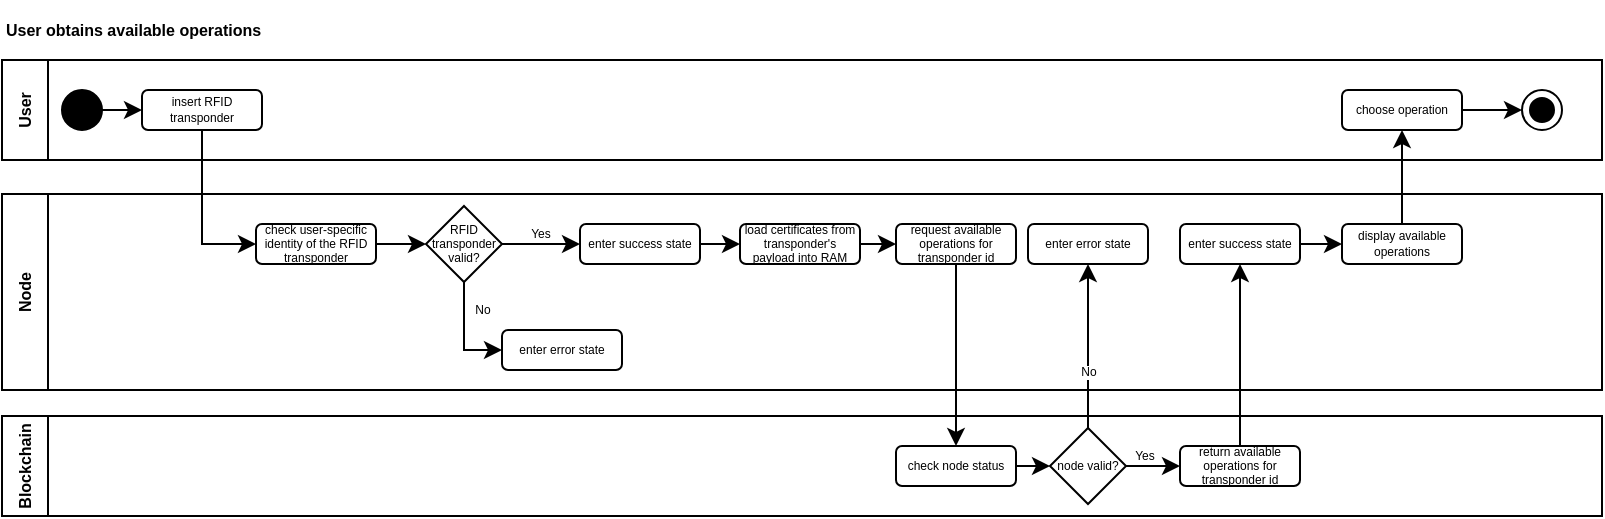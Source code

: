 <mxfile version="20.3.0" type="device"><diagram id="8X983Ffqi7RukWH1i5od" name="Page-1"><mxGraphModel dx="1810" dy="624" grid="1" gridSize="10" guides="1" tooltips="1" connect="1" arrows="1" fold="1" page="1" pageScale="1" pageWidth="827" pageHeight="1169" math="0" shadow="0"><root><mxCell id="0"/><mxCell id="1" parent="0"/><mxCell id="hsBxtO5wb3qLJHRqF10J-2" value="Node" style="swimlane;horizontal=0;fontSize=8;" parent="1" vertex="1"><mxGeometry x="-780" y="165" width="800" height="98" as="geometry"/></mxCell><mxCell id="xO2ZD5MCfN9mtrfg7OKM-12" style="edgeStyle=orthogonalEdgeStyle;rounded=0;orthogonalLoop=1;jettySize=auto;html=1;exitX=1;exitY=0.5;exitDx=0;exitDy=0;entryX=0;entryY=0.5;entryDx=0;entryDy=0;" edge="1" parent="hsBxtO5wb3qLJHRqF10J-2" source="hsBxtO5wb3qLJHRqF10J-6" target="hsBxtO5wb3qLJHRqF10J-16"><mxGeometry relative="1" as="geometry"/></mxCell><mxCell id="hsBxtO5wb3qLJHRqF10J-6" value="check user-specific identity of the RFID transponder" style="rounded=1;whiteSpace=wrap;html=1;fontSize=6;" parent="hsBxtO5wb3qLJHRqF10J-2" vertex="1"><mxGeometry x="127" y="15" width="60" height="20" as="geometry"/></mxCell><mxCell id="hsBxtO5wb3qLJHRqF10J-9" value="enter error state" style="rounded=1;whiteSpace=wrap;html=1;fontSize=6;" parent="hsBxtO5wb3qLJHRqF10J-2" vertex="1"><mxGeometry x="513" y="15" width="60" height="20" as="geometry"/></mxCell><mxCell id="hsBxtO5wb3qLJHRqF10J-10" style="edgeStyle=orthogonalEdgeStyle;rounded=0;orthogonalLoop=1;jettySize=auto;html=1;exitX=1;exitY=0.5;exitDx=0;exitDy=0;entryX=0;entryY=0.5;entryDx=0;entryDy=0;fontSize=6;fontColor=#000000;" parent="hsBxtO5wb3qLJHRqF10J-2" source="hsBxtO5wb3qLJHRqF10J-11" target="hsBxtO5wb3qLJHRqF10J-17" edge="1"><mxGeometry relative="1" as="geometry"/></mxCell><mxCell id="hsBxtO5wb3qLJHRqF10J-11" value="enter success state" style="rounded=1;whiteSpace=wrap;html=1;fontSize=6;" parent="hsBxtO5wb3qLJHRqF10J-2" vertex="1"><mxGeometry x="289" y="15" width="60" height="20" as="geometry"/></mxCell><mxCell id="xO2ZD5MCfN9mtrfg7OKM-20" style="edgeStyle=orthogonalEdgeStyle;rounded=0;orthogonalLoop=1;jettySize=auto;html=1;exitX=1;exitY=0.5;exitDx=0;exitDy=0;entryX=0;entryY=0.5;entryDx=0;entryDy=0;fontSize=6;" edge="1" parent="hsBxtO5wb3qLJHRqF10J-2" source="hsBxtO5wb3qLJHRqF10J-12" target="xO2ZD5MCfN9mtrfg7OKM-19"><mxGeometry relative="1" as="geometry"/></mxCell><mxCell id="hsBxtO5wb3qLJHRqF10J-12" value="enter success state" style="rounded=1;whiteSpace=wrap;html=1;fontSize=6;" parent="hsBxtO5wb3qLJHRqF10J-2" vertex="1"><mxGeometry x="589" y="15" width="60" height="20" as="geometry"/></mxCell><mxCell id="hsBxtO5wb3qLJHRqF10J-15" value="Yes" style="edgeStyle=orthogonalEdgeStyle;rounded=0;orthogonalLoop=1;jettySize=auto;html=1;exitX=1;exitY=0.5;exitDx=0;exitDy=0;fontSize=6;" parent="hsBxtO5wb3qLJHRqF10J-2" source="hsBxtO5wb3qLJHRqF10J-16" target="hsBxtO5wb3qLJHRqF10J-11" edge="1"><mxGeometry x="0.024" y="5" relative="1" as="geometry"><mxPoint as="offset"/></mxGeometry></mxCell><mxCell id="xO2ZD5MCfN9mtrfg7OKM-14" style="edgeStyle=orthogonalEdgeStyle;rounded=0;orthogonalLoop=1;jettySize=auto;html=1;exitX=0.5;exitY=1;exitDx=0;exitDy=0;entryX=0;entryY=0.5;entryDx=0;entryDy=0;" edge="1" parent="hsBxtO5wb3qLJHRqF10J-2" source="hsBxtO5wb3qLJHRqF10J-16" target="xO2ZD5MCfN9mtrfg7OKM-13"><mxGeometry relative="1" as="geometry"><Array as="points"><mxPoint x="231" y="78"/></Array></mxGeometry></mxCell><mxCell id="xO2ZD5MCfN9mtrfg7OKM-15" value="No" style="edgeLabel;html=1;align=center;verticalAlign=middle;resizable=0;points=[];fontSize=6;" vertex="1" connectable="0" parent="xO2ZD5MCfN9mtrfg7OKM-14"><mxGeometry x="-0.336" relative="1" as="geometry"><mxPoint x="9" y="-4" as="offset"/></mxGeometry></mxCell><mxCell id="hsBxtO5wb3qLJHRqF10J-16" value="RFID transponder valid?" style="rhombus;whiteSpace=wrap;html=1;fontSize=6;aspect=fixed;fontStyle=0" parent="hsBxtO5wb3qLJHRqF10J-2" vertex="1"><mxGeometry x="212" y="6" width="38" height="38" as="geometry"/></mxCell><mxCell id="xO2ZD5MCfN9mtrfg7OKM-17" style="edgeStyle=orthogonalEdgeStyle;rounded=0;orthogonalLoop=1;jettySize=auto;html=1;exitX=1;exitY=0.5;exitDx=0;exitDy=0;entryX=0;entryY=0.5;entryDx=0;entryDy=0;fontSize=6;" edge="1" parent="hsBxtO5wb3qLJHRqF10J-2" source="hsBxtO5wb3qLJHRqF10J-17" target="xO2ZD5MCfN9mtrfg7OKM-16"><mxGeometry relative="1" as="geometry"/></mxCell><mxCell id="hsBxtO5wb3qLJHRqF10J-17" value="load certificates from transponder's payload into RAM" style="rounded=1;whiteSpace=wrap;html=1;fontSize=6;" parent="hsBxtO5wb3qLJHRqF10J-2" vertex="1"><mxGeometry x="369" y="15" width="60" height="20" as="geometry"/></mxCell><mxCell id="xO2ZD5MCfN9mtrfg7OKM-13" value="enter error state" style="rounded=1;whiteSpace=wrap;html=1;fontSize=6;" vertex="1" parent="hsBxtO5wb3qLJHRqF10J-2"><mxGeometry x="250" y="68" width="60" height="20" as="geometry"/></mxCell><mxCell id="xO2ZD5MCfN9mtrfg7OKM-16" value="request available operations for transponder id" style="rounded=1;whiteSpace=wrap;html=1;fontSize=6;" vertex="1" parent="hsBxtO5wb3qLJHRqF10J-2"><mxGeometry x="447" y="15" width="60" height="20" as="geometry"/></mxCell><mxCell id="xO2ZD5MCfN9mtrfg7OKM-19" value="display available operations" style="rounded=1;whiteSpace=wrap;html=1;fontSize=6;" vertex="1" parent="hsBxtO5wb3qLJHRqF10J-2"><mxGeometry x="670" y="15" width="60" height="20" as="geometry"/></mxCell><mxCell id="hsBxtO5wb3qLJHRqF10J-22" value="Blockchain" style="swimlane;horizontal=0;fontSize=8;" parent="1" vertex="1"><mxGeometry x="-780" y="276" width="800" height="50" as="geometry"/></mxCell><mxCell id="hsBxtO5wb3qLJHRqF10J-23" style="edgeStyle=orthogonalEdgeStyle;rounded=0;orthogonalLoop=1;jettySize=auto;html=1;exitX=1;exitY=0.5;exitDx=0;exitDy=0;entryX=0;entryY=0.5;entryDx=0;entryDy=0;fontSize=6;" parent="hsBxtO5wb3qLJHRqF10J-22" source="hsBxtO5wb3qLJHRqF10J-24" target="hsBxtO5wb3qLJHRqF10J-27" edge="1"><mxGeometry relative="1" as="geometry"><mxPoint x="460" y="25" as="sourcePoint"/></mxGeometry></mxCell><mxCell id="hsBxtO5wb3qLJHRqF10J-24" value="check node status" style="rounded=1;whiteSpace=wrap;html=1;fontSize=6;" parent="hsBxtO5wb3qLJHRqF10J-22" vertex="1"><mxGeometry x="447" y="15" width="60" height="20" as="geometry"/></mxCell><mxCell id="hsBxtO5wb3qLJHRqF10J-25" style="edgeStyle=orthogonalEdgeStyle;rounded=0;orthogonalLoop=1;jettySize=auto;html=1;exitX=1;exitY=0.5;exitDx=0;exitDy=0;entryX=0;entryY=0.5;entryDx=0;entryDy=0;fontSize=6;" parent="hsBxtO5wb3qLJHRqF10J-22" source="hsBxtO5wb3qLJHRqF10J-27" target="hsBxtO5wb3qLJHRqF10J-28" edge="1"><mxGeometry relative="1" as="geometry"><mxPoint x="589" y="25" as="targetPoint"/></mxGeometry></mxCell><mxCell id="hsBxtO5wb3qLJHRqF10J-26" value="Yes" style="edgeLabel;html=1;align=center;verticalAlign=middle;resizable=0;points=[];fontSize=6;" parent="hsBxtO5wb3qLJHRqF10J-25" vertex="1" connectable="0"><mxGeometry x="-0.394" relative="1" as="geometry"><mxPoint x="1" y="-5" as="offset"/></mxGeometry></mxCell><mxCell id="hsBxtO5wb3qLJHRqF10J-27" value="node valid?" style="rhombus;whiteSpace=wrap;html=1;fontSize=6;aspect=fixed;" parent="hsBxtO5wb3qLJHRqF10J-22" vertex="1"><mxGeometry x="524" y="6" width="38" height="38" as="geometry"/></mxCell><mxCell id="hsBxtO5wb3qLJHRqF10J-28" value="return available operations for transponder id" style="rounded=1;whiteSpace=wrap;html=1;fontSize=6;" parent="hsBxtO5wb3qLJHRqF10J-22" vertex="1"><mxGeometry x="589" y="15" width="60" height="20" as="geometry"/></mxCell><mxCell id="hsBxtO5wb3qLJHRqF10J-29" value="User obtains available operations" style="text;html=1;strokeColor=none;fillColor=none;align=left;verticalAlign=middle;whiteSpace=wrap;rounded=0;fontSize=8;fontStyle=1" parent="1" vertex="1"><mxGeometry x="-780" y="68" width="230" height="30" as="geometry"/></mxCell><mxCell id="hsBxtO5wb3qLJHRqF10J-33" style="edgeStyle=orthogonalEdgeStyle;rounded=0;orthogonalLoop=1;jettySize=auto;html=1;exitX=0.5;exitY=0;exitDx=0;exitDy=0;entryX=0.5;entryY=1;entryDx=0;entryDy=0;fontSize=6;" parent="1" source="hsBxtO5wb3qLJHRqF10J-27" target="hsBxtO5wb3qLJHRqF10J-9" edge="1"><mxGeometry relative="1" as="geometry"/></mxCell><mxCell id="hsBxtO5wb3qLJHRqF10J-35" value="No" style="edgeLabel;html=1;align=center;verticalAlign=middle;resizable=0;points=[];fontSize=6;fontColor=#000000;" parent="hsBxtO5wb3qLJHRqF10J-33" vertex="1" connectable="0"><mxGeometry x="-0.308" relative="1" as="geometry"><mxPoint as="offset"/></mxGeometry></mxCell><mxCell id="hsBxtO5wb3qLJHRqF10J-36" style="edgeStyle=orthogonalEdgeStyle;rounded=0;orthogonalLoop=1;jettySize=auto;html=1;exitX=0.5;exitY=0;exitDx=0;exitDy=0;entryX=0.5;entryY=1;entryDx=0;entryDy=0;fontSize=6;" parent="1" source="hsBxtO5wb3qLJHRqF10J-28" target="hsBxtO5wb3qLJHRqF10J-12" edge="1"><mxGeometry relative="1" as="geometry"/></mxCell><mxCell id="xO2ZD5MCfN9mtrfg7OKM-2" value="User" style="swimlane;horizontal=0;fontSize=8;" vertex="1" parent="1"><mxGeometry x="-780" y="98" width="800" height="50" as="geometry"/></mxCell><mxCell id="xO2ZD5MCfN9mtrfg7OKM-9" value="insert RFID transponder" style="rounded=1;whiteSpace=wrap;html=1;fontSize=6;" vertex="1" parent="xO2ZD5MCfN9mtrfg7OKM-2"><mxGeometry x="70" y="15" width="60" height="20" as="geometry"/></mxCell><mxCell id="xO2ZD5MCfN9mtrfg7OKM-10" style="edgeStyle=orthogonalEdgeStyle;rounded=0;orthogonalLoop=1;jettySize=auto;html=1;exitX=1;exitY=0.5;exitDx=0;exitDy=0;entryX=0;entryY=0.5;entryDx=0;entryDy=0;" edge="1" parent="xO2ZD5MCfN9mtrfg7OKM-2" source="hsBxtO5wb3qLJHRqF10J-4" target="xO2ZD5MCfN9mtrfg7OKM-9"><mxGeometry relative="1" as="geometry"/></mxCell><mxCell id="hsBxtO5wb3qLJHRqF10J-4" value="" style="ellipse;whiteSpace=wrap;html=1;aspect=fixed;fontSize=8;fillColor=#000000;" parent="xO2ZD5MCfN9mtrfg7OKM-2" vertex="1"><mxGeometry x="30" y="15" width="20" height="20" as="geometry"/></mxCell><mxCell id="xO2ZD5MCfN9mtrfg7OKM-23" style="edgeStyle=orthogonalEdgeStyle;rounded=0;orthogonalLoop=1;jettySize=auto;html=1;exitX=1;exitY=0.5;exitDx=0;exitDy=0;entryX=0;entryY=0.5;entryDx=0;entryDy=0;fontSize=6;" edge="1" parent="xO2ZD5MCfN9mtrfg7OKM-2" source="xO2ZD5MCfN9mtrfg7OKM-21" target="hsBxtO5wb3qLJHRqF10J-19"><mxGeometry relative="1" as="geometry"/></mxCell><mxCell id="xO2ZD5MCfN9mtrfg7OKM-21" value="choose operation" style="rounded=1;whiteSpace=wrap;html=1;fontSize=6;" vertex="1" parent="xO2ZD5MCfN9mtrfg7OKM-2"><mxGeometry x="670" y="15" width="60" height="20" as="geometry"/></mxCell><mxCell id="hsBxtO5wb3qLJHRqF10J-19" value="" style="ellipse;html=1;shape=endState;fillColor=#000000;strokeColor=#000000;fontSize=10;" parent="xO2ZD5MCfN9mtrfg7OKM-2" vertex="1"><mxGeometry x="760" y="15" width="20" height="20" as="geometry"/></mxCell><mxCell id="xO2ZD5MCfN9mtrfg7OKM-11" style="edgeStyle=orthogonalEdgeStyle;rounded=0;orthogonalLoop=1;jettySize=auto;html=1;exitX=0.5;exitY=1;exitDx=0;exitDy=0;entryX=0;entryY=0.5;entryDx=0;entryDy=0;" edge="1" parent="1" source="xO2ZD5MCfN9mtrfg7OKM-9" target="hsBxtO5wb3qLJHRqF10J-6"><mxGeometry relative="1" as="geometry"/></mxCell><mxCell id="xO2ZD5MCfN9mtrfg7OKM-18" style="edgeStyle=orthogonalEdgeStyle;rounded=0;orthogonalLoop=1;jettySize=auto;html=1;exitX=0.5;exitY=1;exitDx=0;exitDy=0;entryX=0.5;entryY=0;entryDx=0;entryDy=0;fontSize=6;" edge="1" parent="1" source="xO2ZD5MCfN9mtrfg7OKM-16" target="hsBxtO5wb3qLJHRqF10J-24"><mxGeometry relative="1" as="geometry"/></mxCell><mxCell id="xO2ZD5MCfN9mtrfg7OKM-22" style="edgeStyle=orthogonalEdgeStyle;rounded=0;orthogonalLoop=1;jettySize=auto;html=1;exitX=0.5;exitY=0;exitDx=0;exitDy=0;entryX=0.5;entryY=1;entryDx=0;entryDy=0;fontSize=6;" edge="1" parent="1" source="xO2ZD5MCfN9mtrfg7OKM-19" target="xO2ZD5MCfN9mtrfg7OKM-21"><mxGeometry relative="1" as="geometry"/></mxCell></root></mxGraphModel></diagram></mxfile>